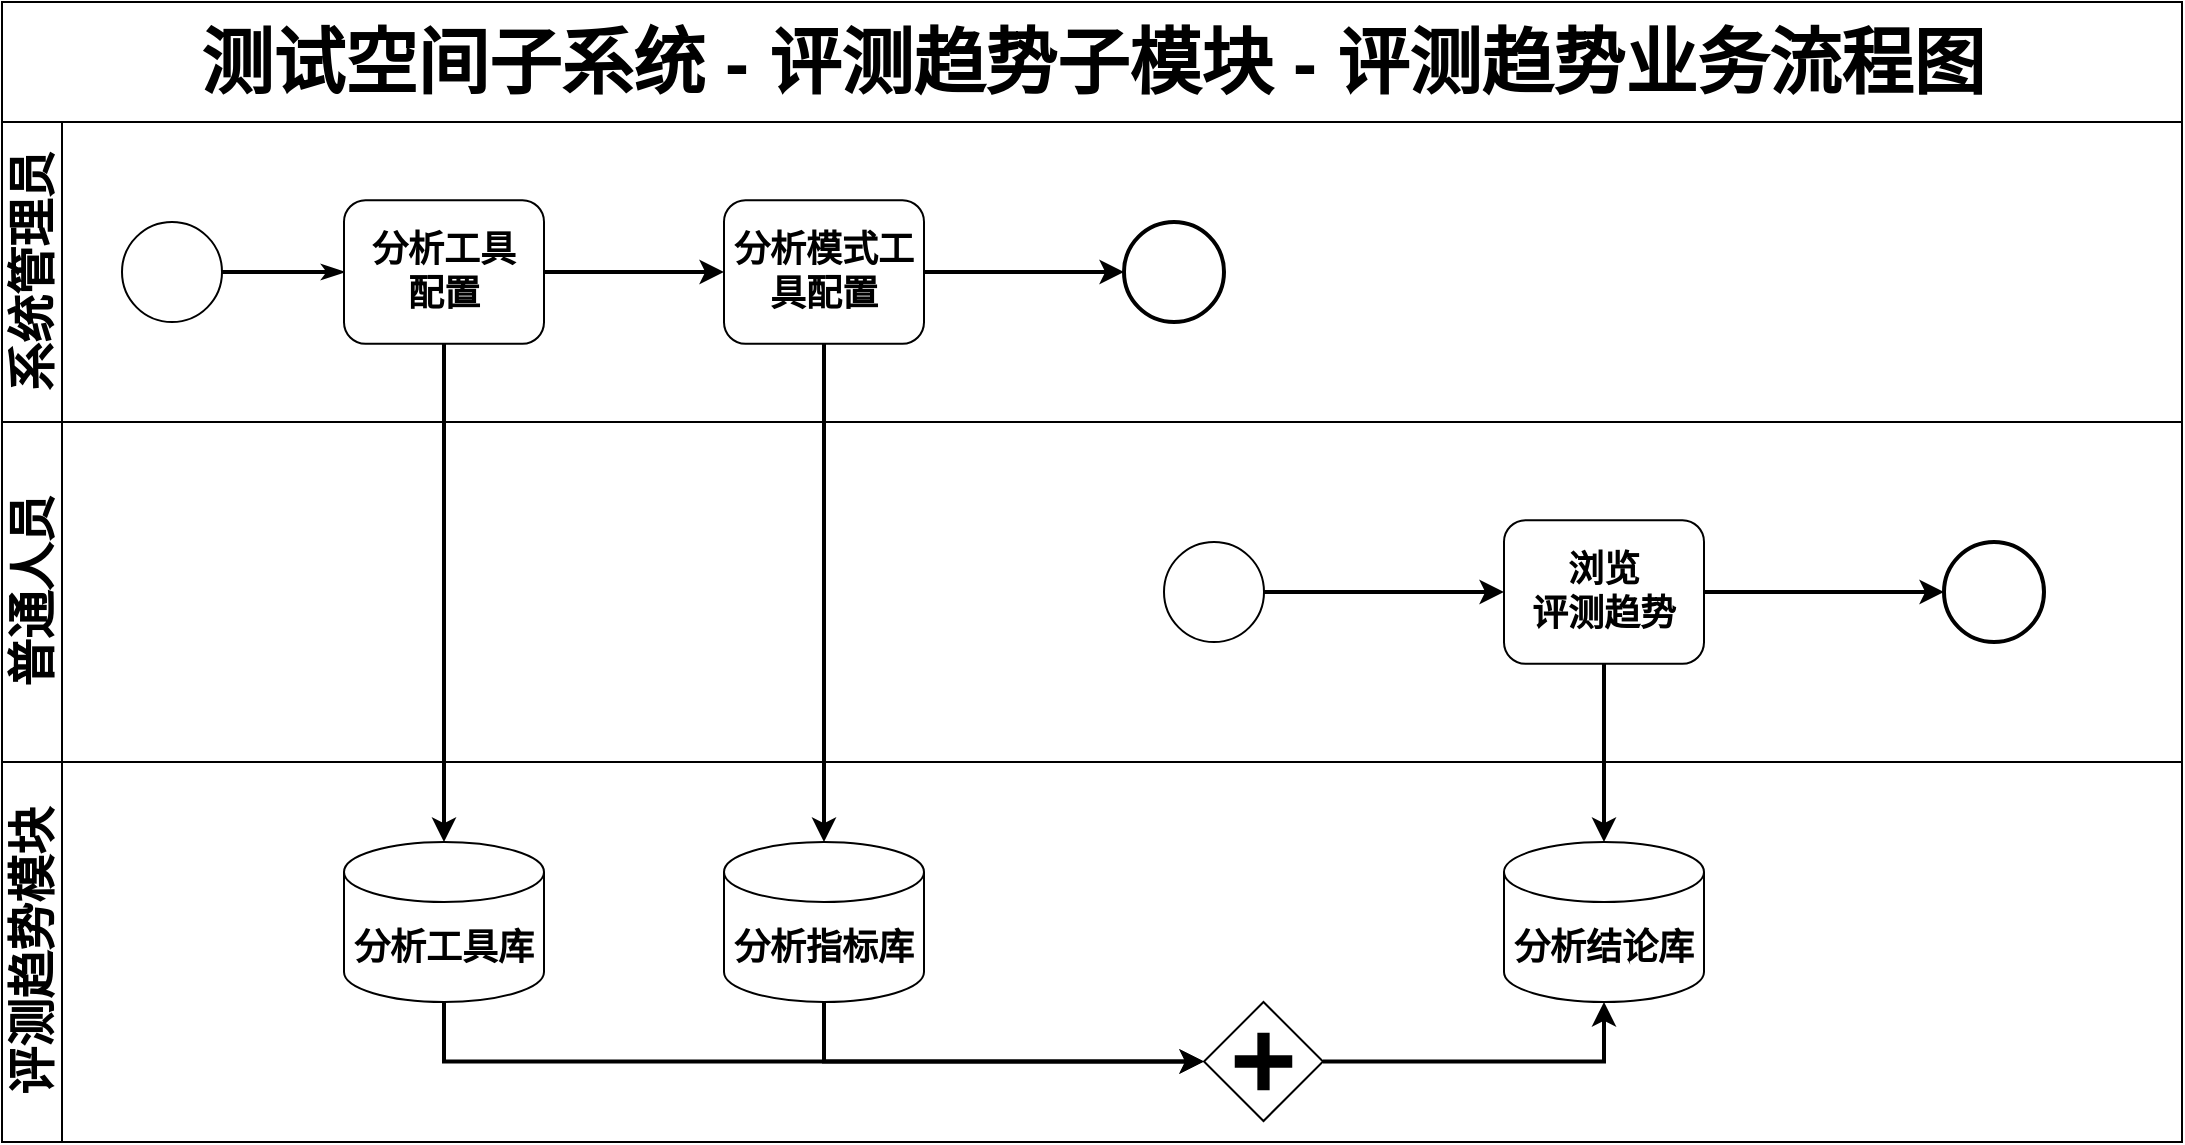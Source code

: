 <mxfile version="15.4.0" type="device"><diagram name="Page-1" id="c7488fd3-1785-93aa-aadb-54a6760d102a"><mxGraphModel dx="1209" dy="801" grid="1" gridSize="10" guides="1" tooltips="1" connect="1" arrows="1" fold="1" page="1" pageScale="1" pageWidth="1169" pageHeight="827" background="none" math="0" shadow="0"><root><mxCell id="0"/><mxCell id="1" parent="0"/><mxCell id="2b4e8129b02d487f-1" value="&lt;span style=&quot;font-family: &amp;#34;helvetica&amp;#34;&quot;&gt;&lt;font style=&quot;font-size: 36px&quot;&gt;测试空间子系统 - 评测趋势子模块 - 评测趋势业务流程图&lt;/font&gt;&lt;/span&gt;" style="swimlane;html=1;childLayout=stackLayout;horizontal=1;startSize=60;horizontalStack=0;rounded=0;shadow=0;labelBackgroundColor=none;strokeWidth=1;fontFamily=Verdana;fontSize=8;align=center;" parent="1" vertex="1"><mxGeometry x="39" y="60" width="1090" height="570" as="geometry"/></mxCell><mxCell id="2b4e8129b02d487f-2" value="&lt;font style=&quot;font-size: 24px&quot;&gt;系统管理员&lt;/font&gt;" style="swimlane;html=1;startSize=30;horizontal=0;" parent="2b4e8129b02d487f-1" vertex="1"><mxGeometry y="60" width="1090" height="150" as="geometry"><mxRectangle y="20" width="680" height="20" as="alternateBounds"/></mxGeometry></mxCell><mxCell id="2b4e8129b02d487f-18" style="edgeStyle=orthogonalEdgeStyle;rounded=0;html=1;labelBackgroundColor=none;startArrow=none;startFill=0;startSize=5;endArrow=classicThin;endFill=1;endSize=5;jettySize=auto;orthogonalLoop=1;strokeWidth=2;fontFamily=Verdana;fontSize=8" parent="2b4e8129b02d487f-2" source="2b4e8129b02d487f-5" target="2b4e8129b02d487f-6" edge="1"><mxGeometry relative="1" as="geometry"/></mxCell><mxCell id="2b4e8129b02d487f-5" value="" style="ellipse;whiteSpace=wrap;html=1;rounded=0;shadow=0;labelBackgroundColor=none;strokeWidth=1;fontFamily=Verdana;fontSize=8;align=center;" parent="2b4e8129b02d487f-2" vertex="1"><mxGeometry x="60" y="50" width="50" height="50" as="geometry"/></mxCell><mxCell id="vXqobdOyYV7f5jVYi2hU-4" style="edgeStyle=orthogonalEdgeStyle;rounded=0;orthogonalLoop=1;jettySize=auto;html=1;exitX=1;exitY=0.5;exitDx=0;exitDy=0;entryX=0;entryY=0.5;entryDx=0;entryDy=0;strokeWidth=2;" edge="1" parent="2b4e8129b02d487f-2" source="2b4e8129b02d487f-6" target="vXqobdOyYV7f5jVYi2hU-2"><mxGeometry relative="1" as="geometry"/></mxCell><mxCell id="2b4e8129b02d487f-6" value="&lt;span style=&quot;font-size: 18px&quot;&gt;&lt;b&gt;分析工具&lt;br&gt;配置&lt;br&gt;&lt;/b&gt;&lt;/span&gt;" style="rounded=1;whiteSpace=wrap;html=1;shadow=0;labelBackgroundColor=none;strokeWidth=1;fontFamily=Verdana;fontSize=8;align=center;" parent="2b4e8129b02d487f-2" vertex="1"><mxGeometry x="171" y="39.13" width="100" height="71.75" as="geometry"/></mxCell><mxCell id="zCbduPKmyNDGT3lew_uM-17" style="edgeStyle=orthogonalEdgeStyle;rounded=0;orthogonalLoop=1;jettySize=auto;html=1;exitX=1;exitY=0.5;exitDx=0;exitDy=0;entryX=0;entryY=0.5;entryDx=0;entryDy=0;strokeWidth=2;" parent="2b4e8129b02d487f-2" source="vXqobdOyYV7f5jVYi2hU-2" target="zCbduPKmyNDGT3lew_uM-15" edge="1"><mxGeometry relative="1" as="geometry"><mxPoint x="741" y="75.005" as="sourcePoint"/></mxGeometry></mxCell><mxCell id="zCbduPKmyNDGT3lew_uM-15" value="" style="ellipse;whiteSpace=wrap;html=1;rounded=0;shadow=0;labelBackgroundColor=none;strokeWidth=2;fontFamily=Verdana;fontSize=8;align=center;" parent="2b4e8129b02d487f-2" vertex="1"><mxGeometry x="561" y="50" width="50" height="50" as="geometry"/></mxCell><mxCell id="vXqobdOyYV7f5jVYi2hU-2" value="&lt;span style=&quot;font-size: 18px&quot;&gt;&lt;b&gt;分析模式工具配置&lt;br&gt;&lt;/b&gt;&lt;/span&gt;" style="rounded=1;whiteSpace=wrap;html=1;shadow=0;labelBackgroundColor=none;strokeWidth=1;fontFamily=Verdana;fontSize=8;align=center;" vertex="1" parent="2b4e8129b02d487f-2"><mxGeometry x="361" y="39.13" width="100" height="71.75" as="geometry"/></mxCell><mxCell id="2b4e8129b02d487f-3" value="&lt;font style=&quot;font-size: 24px&quot;&gt;普通人员&lt;/font&gt;" style="swimlane;html=1;startSize=30;horizontal=0;" parent="2b4e8129b02d487f-1" vertex="1"><mxGeometry y="210" width="1090" height="170" as="geometry"/></mxCell><mxCell id="C1qFAyrEHweJqCCOYsjd-1" style="edgeStyle=orthogonalEdgeStyle;rounded=0;orthogonalLoop=1;jettySize=auto;html=1;exitX=1;exitY=0.5;exitDx=0;exitDy=0;entryX=0;entryY=0.5;entryDx=0;entryDy=0;strokeWidth=2;" parent="2b4e8129b02d487f-3" source="zCbduPKmyNDGT3lew_uM-1" target="zCbduPKmyNDGT3lew_uM-13" edge="1"><mxGeometry relative="1" as="geometry"/></mxCell><mxCell id="zCbduPKmyNDGT3lew_uM-1" value="" style="ellipse;whiteSpace=wrap;html=1;rounded=0;shadow=0;labelBackgroundColor=none;strokeWidth=1;fontFamily=Verdana;fontSize=8;align=center;" parent="2b4e8129b02d487f-3" vertex="1"><mxGeometry x="581" y="60" width="50" height="50" as="geometry"/></mxCell><mxCell id="zCbduPKmyNDGT3lew_uM-18" style="edgeStyle=orthogonalEdgeStyle;rounded=0;orthogonalLoop=1;jettySize=auto;html=1;exitX=1;exitY=0.5;exitDx=0;exitDy=0;entryX=0;entryY=0.5;entryDx=0;entryDy=0;strokeWidth=2;" parent="2b4e8129b02d487f-3" source="zCbduPKmyNDGT3lew_uM-13" target="zCbduPKmyNDGT3lew_uM-16" edge="1"><mxGeometry relative="1" as="geometry"/></mxCell><mxCell id="zCbduPKmyNDGT3lew_uM-13" value="&lt;span style=&quot;font-size: 18px&quot;&gt;&lt;b&gt;浏览&lt;br&gt;评测趋势&lt;br&gt;&lt;/b&gt;&lt;/span&gt;" style="rounded=1;whiteSpace=wrap;html=1;shadow=0;labelBackgroundColor=none;strokeWidth=1;fontFamily=Verdana;fontSize=8;align=center;" parent="2b4e8129b02d487f-3" vertex="1"><mxGeometry x="751" y="49.13" width="100" height="71.75" as="geometry"/></mxCell><mxCell id="zCbduPKmyNDGT3lew_uM-16" value="" style="ellipse;whiteSpace=wrap;html=1;rounded=0;shadow=0;labelBackgroundColor=none;strokeWidth=2;fontFamily=Verdana;fontSize=8;align=center;" parent="2b4e8129b02d487f-3" vertex="1"><mxGeometry x="971" y="60.0" width="50" height="50" as="geometry"/></mxCell><mxCell id="2b4e8129b02d487f-4" value="&lt;font style=&quot;font-size: 24px&quot;&gt;评测趋势模块&lt;/font&gt;" style="swimlane;html=1;startSize=30;horizontal=0;" parent="2b4e8129b02d487f-1" vertex="1"><mxGeometry y="380" width="1090" height="190" as="geometry"/></mxCell><mxCell id="vXqobdOyYV7f5jVYi2hU-5" style="edgeStyle=orthogonalEdgeStyle;rounded=0;orthogonalLoop=1;jettySize=auto;html=1;exitX=0.5;exitY=1;exitDx=0;exitDy=0;exitPerimeter=0;strokeWidth=2;" edge="1" parent="2b4e8129b02d487f-4" source="pQAj6tt20ZtV_UeyX4vu-2" target="zCbduPKmyNDGT3lew_uM-8"><mxGeometry relative="1" as="geometry"/></mxCell><mxCell id="pQAj6tt20ZtV_UeyX4vu-2" value="&lt;font style=&quot;font-size: 18px&quot;&gt;&lt;b&gt;分析工具库&lt;/b&gt;&lt;/font&gt;" style="shape=cylinder3;whiteSpace=wrap;html=1;boundedLbl=1;backgroundOutline=1;size=15;" parent="2b4e8129b02d487f-4" vertex="1"><mxGeometry x="171" y="40" width="100" height="80" as="geometry"/></mxCell><mxCell id="vXqobdOyYV7f5jVYi2hU-8" style="edgeStyle=orthogonalEdgeStyle;rounded=0;orthogonalLoop=1;jettySize=auto;html=1;exitX=1;exitY=0.5;exitDx=0;exitDy=0;entryX=0.5;entryY=1;entryDx=0;entryDy=0;entryPerimeter=0;strokeWidth=2;" edge="1" parent="2b4e8129b02d487f-4" source="zCbduPKmyNDGT3lew_uM-8" target="vXqobdOyYV7f5jVYi2hU-7"><mxGeometry relative="1" as="geometry"/></mxCell><mxCell id="zCbduPKmyNDGT3lew_uM-8" value="" style="shape=mxgraph.bpmn.shape;html=1;verticalLabelPosition=bottom;labelBackgroundColor=#ffffff;verticalAlign=top;perimeter=rhombusPerimeter;background=gateway;outline=none;symbol=parallelGw;rounded=1;shadow=0;strokeWidth=1;fontFamily=Verdana;fontSize=8;align=center;" parent="2b4e8129b02d487f-4" vertex="1"><mxGeometry x="601" y="120" width="59.5" height="59.5" as="geometry"/></mxCell><mxCell id="vXqobdOyYV7f5jVYi2hU-6" style="edgeStyle=orthogonalEdgeStyle;rounded=0;orthogonalLoop=1;jettySize=auto;html=1;exitX=0.5;exitY=1;exitDx=0;exitDy=0;exitPerimeter=0;entryX=0;entryY=0.5;entryDx=0;entryDy=0;strokeWidth=2;" edge="1" parent="2b4e8129b02d487f-4" source="vXqobdOyYV7f5jVYi2hU-1" target="zCbduPKmyNDGT3lew_uM-8"><mxGeometry relative="1" as="geometry"/></mxCell><mxCell id="vXqobdOyYV7f5jVYi2hU-1" value="&lt;font style=&quot;font-size: 18px&quot;&gt;&lt;b&gt;分析指标库&lt;/b&gt;&lt;/font&gt;" style="shape=cylinder3;whiteSpace=wrap;html=1;boundedLbl=1;backgroundOutline=1;size=15;" vertex="1" parent="2b4e8129b02d487f-4"><mxGeometry x="361" y="40" width="100" height="80" as="geometry"/></mxCell><mxCell id="vXqobdOyYV7f5jVYi2hU-7" value="&lt;font style=&quot;font-size: 18px&quot;&gt;&lt;b&gt;分析结论库&lt;/b&gt;&lt;/font&gt;" style="shape=cylinder3;whiteSpace=wrap;html=1;boundedLbl=1;backgroundOutline=1;size=15;" vertex="1" parent="2b4e8129b02d487f-4"><mxGeometry x="751" y="40" width="100" height="80" as="geometry"/></mxCell><mxCell id="zCbduPKmyNDGT3lew_uM-6" style="edgeStyle=orthogonalEdgeStyle;rounded=0;orthogonalLoop=1;jettySize=auto;html=1;exitX=0.5;exitY=1;exitDx=0;exitDy=0;entryX=0.5;entryY=0;entryDx=0;entryDy=0;strokeWidth=2;entryPerimeter=0;" parent="2b4e8129b02d487f-1" source="2b4e8129b02d487f-6" target="pQAj6tt20ZtV_UeyX4vu-2" edge="1"><mxGeometry relative="1" as="geometry"><mxPoint x="299.75" y="445.25" as="targetPoint"/></mxGeometry></mxCell><mxCell id="vXqobdOyYV7f5jVYi2hU-3" style="edgeStyle=orthogonalEdgeStyle;rounded=0;orthogonalLoop=1;jettySize=auto;html=1;exitX=0.5;exitY=1;exitDx=0;exitDy=0;entryX=0.5;entryY=0;entryDx=0;entryDy=0;entryPerimeter=0;strokeWidth=2;" edge="1" parent="2b4e8129b02d487f-1" source="vXqobdOyYV7f5jVYi2hU-2" target="vXqobdOyYV7f5jVYi2hU-1"><mxGeometry relative="1" as="geometry"/></mxCell><mxCell id="vXqobdOyYV7f5jVYi2hU-10" style="edgeStyle=orthogonalEdgeStyle;rounded=0;orthogonalLoop=1;jettySize=auto;html=1;exitX=0.5;exitY=1;exitDx=0;exitDy=0;entryX=0.5;entryY=0;entryDx=0;entryDy=0;entryPerimeter=0;strokeWidth=2;" edge="1" parent="2b4e8129b02d487f-1" source="zCbduPKmyNDGT3lew_uM-13" target="vXqobdOyYV7f5jVYi2hU-7"><mxGeometry relative="1" as="geometry"/></mxCell></root></mxGraphModel></diagram></mxfile>